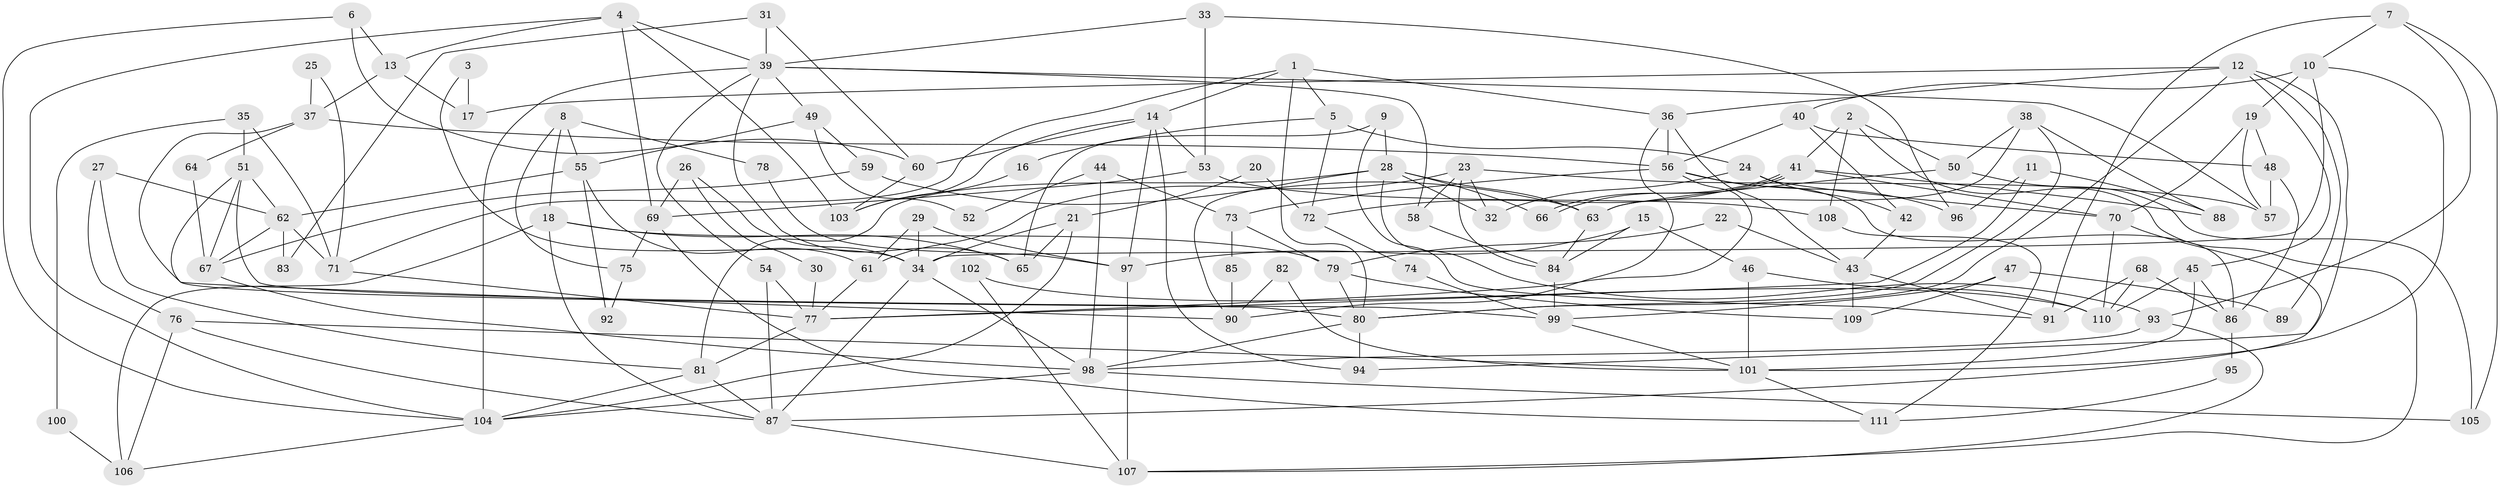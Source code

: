 // Generated by graph-tools (version 1.1) at 2025/49/03/09/25 04:49:00]
// undirected, 111 vertices, 222 edges
graph export_dot {
graph [start="1"]
  node [color=gray90,style=filled];
  1;
  2;
  3;
  4;
  5;
  6;
  7;
  8;
  9;
  10;
  11;
  12;
  13;
  14;
  15;
  16;
  17;
  18;
  19;
  20;
  21;
  22;
  23;
  24;
  25;
  26;
  27;
  28;
  29;
  30;
  31;
  32;
  33;
  34;
  35;
  36;
  37;
  38;
  39;
  40;
  41;
  42;
  43;
  44;
  45;
  46;
  47;
  48;
  49;
  50;
  51;
  52;
  53;
  54;
  55;
  56;
  57;
  58;
  59;
  60;
  61;
  62;
  63;
  64;
  65;
  66;
  67;
  68;
  69;
  70;
  71;
  72;
  73;
  74;
  75;
  76;
  77;
  78;
  79;
  80;
  81;
  82;
  83;
  84;
  85;
  86;
  87;
  88;
  89;
  90;
  91;
  92;
  93;
  94;
  95;
  96;
  97;
  98;
  99;
  100;
  101;
  102;
  103;
  104;
  105;
  106;
  107;
  108;
  109;
  110;
  111;
  1 -- 80;
  1 -- 71;
  1 -- 5;
  1 -- 14;
  1 -- 36;
  2 -- 41;
  2 -- 107;
  2 -- 50;
  2 -- 108;
  3 -- 17;
  3 -- 34;
  4 -- 104;
  4 -- 39;
  4 -- 13;
  4 -- 69;
  4 -- 103;
  5 -- 24;
  5 -- 16;
  5 -- 72;
  6 -- 104;
  6 -- 13;
  6 -- 60;
  7 -- 93;
  7 -- 10;
  7 -- 91;
  7 -- 105;
  8 -- 18;
  8 -- 55;
  8 -- 75;
  8 -- 78;
  9 -- 28;
  9 -- 65;
  9 -- 91;
  10 -- 34;
  10 -- 40;
  10 -- 19;
  10 -- 101;
  11 -- 77;
  11 -- 88;
  11 -- 96;
  12 -- 36;
  12 -- 45;
  12 -- 17;
  12 -- 80;
  12 -- 89;
  12 -- 94;
  13 -- 37;
  13 -- 17;
  14 -- 103;
  14 -- 53;
  14 -- 60;
  14 -- 94;
  14 -- 97;
  15 -- 46;
  15 -- 97;
  15 -- 84;
  16 -- 103;
  18 -- 106;
  18 -- 87;
  18 -- 65;
  18 -- 79;
  19 -- 57;
  19 -- 48;
  19 -- 70;
  20 -- 21;
  20 -- 72;
  21 -- 34;
  21 -- 65;
  21 -- 104;
  22 -- 79;
  22 -- 43;
  23 -- 84;
  23 -- 58;
  23 -- 32;
  23 -- 57;
  23 -- 61;
  24 -- 70;
  24 -- 32;
  24 -- 42;
  25 -- 37;
  25 -- 71;
  26 -- 69;
  26 -- 34;
  26 -- 30;
  27 -- 81;
  27 -- 62;
  27 -- 76;
  28 -- 90;
  28 -- 81;
  28 -- 32;
  28 -- 63;
  28 -- 66;
  28 -- 93;
  29 -- 97;
  29 -- 34;
  29 -- 61;
  30 -- 77;
  31 -- 60;
  31 -- 39;
  31 -- 83;
  33 -- 53;
  33 -- 39;
  33 -- 96;
  34 -- 87;
  34 -- 98;
  35 -- 71;
  35 -- 51;
  35 -- 100;
  36 -- 56;
  36 -- 43;
  36 -- 90;
  37 -- 80;
  37 -- 56;
  37 -- 64;
  38 -- 80;
  38 -- 63;
  38 -- 50;
  38 -- 88;
  39 -- 104;
  39 -- 57;
  39 -- 49;
  39 -- 54;
  39 -- 58;
  39 -- 65;
  40 -- 56;
  40 -- 42;
  40 -- 48;
  41 -- 70;
  41 -- 66;
  41 -- 66;
  41 -- 72;
  41 -- 88;
  42 -- 43;
  43 -- 91;
  43 -- 109;
  44 -- 98;
  44 -- 73;
  44 -- 52;
  45 -- 101;
  45 -- 110;
  45 -- 86;
  46 -- 101;
  46 -- 110;
  47 -- 109;
  47 -- 99;
  47 -- 89;
  48 -- 57;
  48 -- 86;
  49 -- 59;
  49 -- 52;
  49 -- 55;
  50 -- 63;
  50 -- 105;
  51 -- 67;
  51 -- 99;
  51 -- 62;
  51 -- 90;
  53 -- 69;
  53 -- 108;
  54 -- 77;
  54 -- 87;
  55 -- 61;
  55 -- 62;
  55 -- 92;
  56 -- 86;
  56 -- 96;
  56 -- 73;
  56 -- 77;
  58 -- 84;
  59 -- 67;
  59 -- 63;
  60 -- 103;
  61 -- 77;
  62 -- 67;
  62 -- 71;
  62 -- 83;
  63 -- 84;
  64 -- 67;
  67 -- 98;
  68 -- 91;
  68 -- 86;
  68 -- 110;
  69 -- 111;
  69 -- 75;
  70 -- 87;
  70 -- 110;
  71 -- 77;
  72 -- 74;
  73 -- 79;
  73 -- 85;
  74 -- 99;
  75 -- 92;
  76 -- 87;
  76 -- 101;
  76 -- 106;
  77 -- 81;
  78 -- 97;
  79 -- 80;
  79 -- 109;
  80 -- 94;
  80 -- 98;
  81 -- 104;
  81 -- 87;
  82 -- 90;
  82 -- 101;
  84 -- 99;
  85 -- 90;
  86 -- 95;
  87 -- 107;
  93 -- 98;
  93 -- 107;
  95 -- 111;
  97 -- 107;
  98 -- 105;
  98 -- 104;
  99 -- 101;
  100 -- 106;
  101 -- 111;
  102 -- 107;
  102 -- 110;
  104 -- 106;
  108 -- 111;
}
